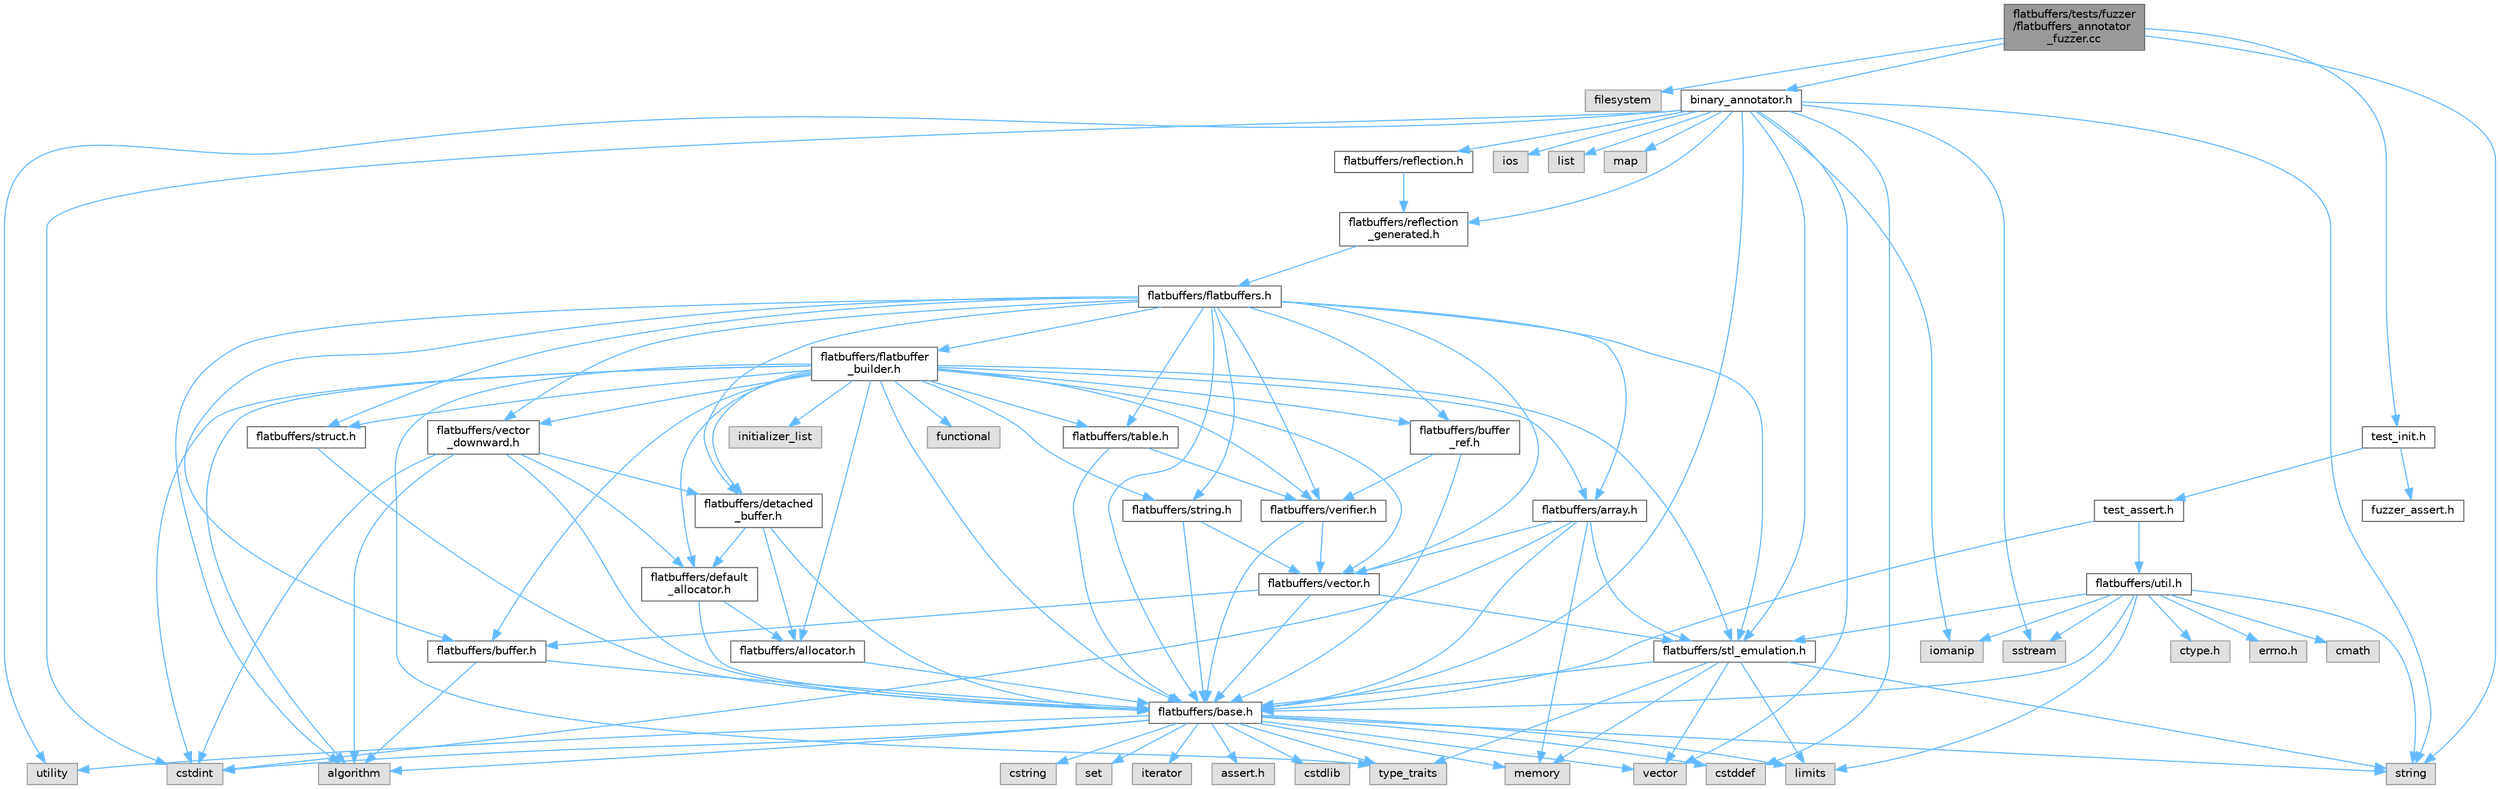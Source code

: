 digraph "flatbuffers/tests/fuzzer/flatbuffers_annotator_fuzzer.cc"
{
 // LATEX_PDF_SIZE
  bgcolor="transparent";
  edge [fontname=Helvetica,fontsize=10,labelfontname=Helvetica,labelfontsize=10];
  node [fontname=Helvetica,fontsize=10,shape=box,height=0.2,width=0.4];
  Node1 [id="Node000001",label="flatbuffers/tests/fuzzer\l/flatbuffers_annotator\l_fuzzer.cc",height=0.2,width=0.4,color="gray40", fillcolor="grey60", style="filled", fontcolor="black",tooltip=" "];
  Node1 -> Node2 [id="edge117_Node000001_Node000002",color="steelblue1",style="solid",tooltip=" "];
  Node2 [id="Node000002",label="filesystem",height=0.2,width=0.4,color="grey60", fillcolor="#E0E0E0", style="filled",tooltip=" "];
  Node1 -> Node3 [id="edge118_Node000001_Node000003",color="steelblue1",style="solid",tooltip=" "];
  Node3 [id="Node000003",label="string",height=0.2,width=0.4,color="grey60", fillcolor="#E0E0E0", style="filled",tooltip=" "];
  Node1 -> Node4 [id="edge119_Node000001_Node000004",color="steelblue1",style="solid",tooltip=" "];
  Node4 [id="Node000004",label="binary_annotator.h",height=0.2,width=0.4,color="grey40", fillcolor="white", style="filled",URL="$binary__annotator_8h.html",tooltip=" "];
  Node4 -> Node5 [id="edge120_Node000004_Node000005",color="steelblue1",style="solid",tooltip=" "];
  Node5 [id="Node000005",label="cstddef",height=0.2,width=0.4,color="grey60", fillcolor="#E0E0E0", style="filled",tooltip=" "];
  Node4 -> Node6 [id="edge121_Node000004_Node000006",color="steelblue1",style="solid",tooltip=" "];
  Node6 [id="Node000006",label="cstdint",height=0.2,width=0.4,color="grey60", fillcolor="#E0E0E0", style="filled",tooltip=" "];
  Node4 -> Node7 [id="edge122_Node000004_Node000007",color="steelblue1",style="solid",tooltip=" "];
  Node7 [id="Node000007",label="iomanip",height=0.2,width=0.4,color="grey60", fillcolor="#E0E0E0", style="filled",tooltip=" "];
  Node4 -> Node8 [id="edge123_Node000004_Node000008",color="steelblue1",style="solid",tooltip=" "];
  Node8 [id="Node000008",label="ios",height=0.2,width=0.4,color="grey60", fillcolor="#E0E0E0", style="filled",tooltip=" "];
  Node4 -> Node9 [id="edge124_Node000004_Node000009",color="steelblue1",style="solid",tooltip=" "];
  Node9 [id="Node000009",label="list",height=0.2,width=0.4,color="grey60", fillcolor="#E0E0E0", style="filled",tooltip=" "];
  Node4 -> Node10 [id="edge125_Node000004_Node000010",color="steelblue1",style="solid",tooltip=" "];
  Node10 [id="Node000010",label="map",height=0.2,width=0.4,color="grey60", fillcolor="#E0E0E0", style="filled",tooltip=" "];
  Node4 -> Node11 [id="edge126_Node000004_Node000011",color="steelblue1",style="solid",tooltip=" "];
  Node11 [id="Node000011",label="sstream",height=0.2,width=0.4,color="grey60", fillcolor="#E0E0E0", style="filled",tooltip=" "];
  Node4 -> Node3 [id="edge127_Node000004_Node000003",color="steelblue1",style="solid",tooltip=" "];
  Node4 -> Node12 [id="edge128_Node000004_Node000012",color="steelblue1",style="solid",tooltip=" "];
  Node12 [id="Node000012",label="utility",height=0.2,width=0.4,color="grey60", fillcolor="#E0E0E0", style="filled",tooltip=" "];
  Node4 -> Node13 [id="edge129_Node000004_Node000013",color="steelblue1",style="solid",tooltip=" "];
  Node13 [id="Node000013",label="vector",height=0.2,width=0.4,color="grey60", fillcolor="#E0E0E0", style="filled",tooltip=" "];
  Node4 -> Node14 [id="edge130_Node000004_Node000014",color="steelblue1",style="solid",tooltip=" "];
  Node14 [id="Node000014",label="flatbuffers/base.h",height=0.2,width=0.4,color="grey40", fillcolor="white", style="filled",URL="$base_8h.html",tooltip=" "];
  Node14 -> Node15 [id="edge131_Node000014_Node000015",color="steelblue1",style="solid",tooltip=" "];
  Node15 [id="Node000015",label="assert.h",height=0.2,width=0.4,color="grey60", fillcolor="#E0E0E0", style="filled",tooltip=" "];
  Node14 -> Node6 [id="edge132_Node000014_Node000006",color="steelblue1",style="solid",tooltip=" "];
  Node14 -> Node5 [id="edge133_Node000014_Node000005",color="steelblue1",style="solid",tooltip=" "];
  Node14 -> Node16 [id="edge134_Node000014_Node000016",color="steelblue1",style="solid",tooltip=" "];
  Node16 [id="Node000016",label="cstdlib",height=0.2,width=0.4,color="grey60", fillcolor="#E0E0E0", style="filled",tooltip=" "];
  Node14 -> Node17 [id="edge135_Node000014_Node000017",color="steelblue1",style="solid",tooltip=" "];
  Node17 [id="Node000017",label="cstring",height=0.2,width=0.4,color="grey60", fillcolor="#E0E0E0", style="filled",tooltip=" "];
  Node14 -> Node12 [id="edge136_Node000014_Node000012",color="steelblue1",style="solid",tooltip=" "];
  Node14 -> Node3 [id="edge137_Node000014_Node000003",color="steelblue1",style="solid",tooltip=" "];
  Node14 -> Node18 [id="edge138_Node000014_Node000018",color="steelblue1",style="solid",tooltip=" "];
  Node18 [id="Node000018",label="type_traits",height=0.2,width=0.4,color="grey60", fillcolor="#E0E0E0", style="filled",tooltip=" "];
  Node14 -> Node13 [id="edge139_Node000014_Node000013",color="steelblue1",style="solid",tooltip=" "];
  Node14 -> Node19 [id="edge140_Node000014_Node000019",color="steelblue1",style="solid",tooltip=" "];
  Node19 [id="Node000019",label="set",height=0.2,width=0.4,color="grey60", fillcolor="#E0E0E0", style="filled",tooltip=" "];
  Node14 -> Node20 [id="edge141_Node000014_Node000020",color="steelblue1",style="solid",tooltip=" "];
  Node20 [id="Node000020",label="algorithm",height=0.2,width=0.4,color="grey60", fillcolor="#E0E0E0", style="filled",tooltip=" "];
  Node14 -> Node21 [id="edge142_Node000014_Node000021",color="steelblue1",style="solid",tooltip=" "];
  Node21 [id="Node000021",label="limits",height=0.2,width=0.4,color="grey60", fillcolor="#E0E0E0", style="filled",tooltip=" "];
  Node14 -> Node22 [id="edge143_Node000014_Node000022",color="steelblue1",style="solid",tooltip=" "];
  Node22 [id="Node000022",label="iterator",height=0.2,width=0.4,color="grey60", fillcolor="#E0E0E0", style="filled",tooltip=" "];
  Node14 -> Node23 [id="edge144_Node000014_Node000023",color="steelblue1",style="solid",tooltip=" "];
  Node23 [id="Node000023",label="memory",height=0.2,width=0.4,color="grey60", fillcolor="#E0E0E0", style="filled",tooltip=" "];
  Node4 -> Node24 [id="edge145_Node000004_Node000024",color="steelblue1",style="solid",tooltip=" "];
  Node24 [id="Node000024",label="flatbuffers/reflection.h",height=0.2,width=0.4,color="grey40", fillcolor="white", style="filled",URL="$reflection_8h.html",tooltip=" "];
  Node24 -> Node25 [id="edge146_Node000024_Node000025",color="steelblue1",style="solid",tooltip=" "];
  Node25 [id="Node000025",label="flatbuffers/reflection\l_generated.h",height=0.2,width=0.4,color="grey40", fillcolor="white", style="filled",URL="$reflection__generated_8h.html",tooltip=" "];
  Node25 -> Node26 [id="edge147_Node000025_Node000026",color="steelblue1",style="solid",tooltip=" "];
  Node26 [id="Node000026",label="flatbuffers/flatbuffers.h",height=0.2,width=0.4,color="grey40", fillcolor="white", style="filled",URL="$flatbuffers_8h.html",tooltip=" "];
  Node26 -> Node20 [id="edge148_Node000026_Node000020",color="steelblue1",style="solid",tooltip=" "];
  Node26 -> Node27 [id="edge149_Node000026_Node000027",color="steelblue1",style="solid",tooltip=" "];
  Node27 [id="Node000027",label="flatbuffers/array.h",height=0.2,width=0.4,color="grey40", fillcolor="white", style="filled",URL="$array_8h.html",tooltip=" "];
  Node27 -> Node6 [id="edge150_Node000027_Node000006",color="steelblue1",style="solid",tooltip=" "];
  Node27 -> Node23 [id="edge151_Node000027_Node000023",color="steelblue1",style="solid",tooltip=" "];
  Node27 -> Node14 [id="edge152_Node000027_Node000014",color="steelblue1",style="solid",tooltip=" "];
  Node27 -> Node28 [id="edge153_Node000027_Node000028",color="steelblue1",style="solid",tooltip=" "];
  Node28 [id="Node000028",label="flatbuffers/stl_emulation.h",height=0.2,width=0.4,color="grey40", fillcolor="white", style="filled",URL="$stl__emulation_8h.html",tooltip=" "];
  Node28 -> Node14 [id="edge154_Node000028_Node000014",color="steelblue1",style="solid",tooltip=" "];
  Node28 -> Node3 [id="edge155_Node000028_Node000003",color="steelblue1",style="solid",tooltip=" "];
  Node28 -> Node18 [id="edge156_Node000028_Node000018",color="steelblue1",style="solid",tooltip=" "];
  Node28 -> Node13 [id="edge157_Node000028_Node000013",color="steelblue1",style="solid",tooltip=" "];
  Node28 -> Node23 [id="edge158_Node000028_Node000023",color="steelblue1",style="solid",tooltip=" "];
  Node28 -> Node21 [id="edge159_Node000028_Node000021",color="steelblue1",style="solid",tooltip=" "];
  Node27 -> Node29 [id="edge160_Node000027_Node000029",color="steelblue1",style="solid",tooltip=" "];
  Node29 [id="Node000029",label="flatbuffers/vector.h",height=0.2,width=0.4,color="grey40", fillcolor="white", style="filled",URL="$vector_8h.html",tooltip=" "];
  Node29 -> Node14 [id="edge161_Node000029_Node000014",color="steelblue1",style="solid",tooltip=" "];
  Node29 -> Node30 [id="edge162_Node000029_Node000030",color="steelblue1",style="solid",tooltip=" "];
  Node30 [id="Node000030",label="flatbuffers/buffer.h",height=0.2,width=0.4,color="grey40", fillcolor="white", style="filled",URL="$buffer_8h.html",tooltip=" "];
  Node30 -> Node20 [id="edge163_Node000030_Node000020",color="steelblue1",style="solid",tooltip=" "];
  Node30 -> Node14 [id="edge164_Node000030_Node000014",color="steelblue1",style="solid",tooltip=" "];
  Node29 -> Node28 [id="edge165_Node000029_Node000028",color="steelblue1",style="solid",tooltip=" "];
  Node26 -> Node14 [id="edge166_Node000026_Node000014",color="steelblue1",style="solid",tooltip=" "];
  Node26 -> Node30 [id="edge167_Node000026_Node000030",color="steelblue1",style="solid",tooltip=" "];
  Node26 -> Node31 [id="edge168_Node000026_Node000031",color="steelblue1",style="solid",tooltip=" "];
  Node31 [id="Node000031",label="flatbuffers/buffer\l_ref.h",height=0.2,width=0.4,color="grey40", fillcolor="white", style="filled",URL="$buffer__ref_8h.html",tooltip=" "];
  Node31 -> Node14 [id="edge169_Node000031_Node000014",color="steelblue1",style="solid",tooltip=" "];
  Node31 -> Node32 [id="edge170_Node000031_Node000032",color="steelblue1",style="solid",tooltip=" "];
  Node32 [id="Node000032",label="flatbuffers/verifier.h",height=0.2,width=0.4,color="grey40", fillcolor="white", style="filled",URL="$verifier_8h.html",tooltip=" "];
  Node32 -> Node14 [id="edge171_Node000032_Node000014",color="steelblue1",style="solid",tooltip=" "];
  Node32 -> Node29 [id="edge172_Node000032_Node000029",color="steelblue1",style="solid",tooltip=" "];
  Node26 -> Node33 [id="edge173_Node000026_Node000033",color="steelblue1",style="solid",tooltip=" "];
  Node33 [id="Node000033",label="flatbuffers/detached\l_buffer.h",height=0.2,width=0.4,color="grey40", fillcolor="white", style="filled",URL="$detached__buffer_8h.html",tooltip=" "];
  Node33 -> Node34 [id="edge174_Node000033_Node000034",color="steelblue1",style="solid",tooltip=" "];
  Node34 [id="Node000034",label="flatbuffers/allocator.h",height=0.2,width=0.4,color="grey40", fillcolor="white", style="filled",URL="$allocator_8h.html",tooltip=" "];
  Node34 -> Node14 [id="edge175_Node000034_Node000014",color="steelblue1",style="solid",tooltip=" "];
  Node33 -> Node14 [id="edge176_Node000033_Node000014",color="steelblue1",style="solid",tooltip=" "];
  Node33 -> Node35 [id="edge177_Node000033_Node000035",color="steelblue1",style="solid",tooltip=" "];
  Node35 [id="Node000035",label="flatbuffers/default\l_allocator.h",height=0.2,width=0.4,color="grey40", fillcolor="white", style="filled",URL="$default__allocator_8h.html",tooltip=" "];
  Node35 -> Node34 [id="edge178_Node000035_Node000034",color="steelblue1",style="solid",tooltip=" "];
  Node35 -> Node14 [id="edge179_Node000035_Node000014",color="steelblue1",style="solid",tooltip=" "];
  Node26 -> Node36 [id="edge180_Node000026_Node000036",color="steelblue1",style="solid",tooltip=" "];
  Node36 [id="Node000036",label="flatbuffers/flatbuffer\l_builder.h",height=0.2,width=0.4,color="grey40", fillcolor="white", style="filled",URL="$flatbuffer__builder_8h.html",tooltip=" "];
  Node36 -> Node20 [id="edge181_Node000036_Node000020",color="steelblue1",style="solid",tooltip=" "];
  Node36 -> Node6 [id="edge182_Node000036_Node000006",color="steelblue1",style="solid",tooltip=" "];
  Node36 -> Node37 [id="edge183_Node000036_Node000037",color="steelblue1",style="solid",tooltip=" "];
  Node37 [id="Node000037",label="functional",height=0.2,width=0.4,color="grey60", fillcolor="#E0E0E0", style="filled",tooltip=" "];
  Node36 -> Node38 [id="edge184_Node000036_Node000038",color="steelblue1",style="solid",tooltip=" "];
  Node38 [id="Node000038",label="initializer_list",height=0.2,width=0.4,color="grey60", fillcolor="#E0E0E0", style="filled",tooltip=" "];
  Node36 -> Node18 [id="edge185_Node000036_Node000018",color="steelblue1",style="solid",tooltip=" "];
  Node36 -> Node34 [id="edge186_Node000036_Node000034",color="steelblue1",style="solid",tooltip=" "];
  Node36 -> Node27 [id="edge187_Node000036_Node000027",color="steelblue1",style="solid",tooltip=" "];
  Node36 -> Node14 [id="edge188_Node000036_Node000014",color="steelblue1",style="solid",tooltip=" "];
  Node36 -> Node30 [id="edge189_Node000036_Node000030",color="steelblue1",style="solid",tooltip=" "];
  Node36 -> Node31 [id="edge190_Node000036_Node000031",color="steelblue1",style="solid",tooltip=" "];
  Node36 -> Node35 [id="edge191_Node000036_Node000035",color="steelblue1",style="solid",tooltip=" "];
  Node36 -> Node33 [id="edge192_Node000036_Node000033",color="steelblue1",style="solid",tooltip=" "];
  Node36 -> Node28 [id="edge193_Node000036_Node000028",color="steelblue1",style="solid",tooltip=" "];
  Node36 -> Node39 [id="edge194_Node000036_Node000039",color="steelblue1",style="solid",tooltip=" "];
  Node39 [id="Node000039",label="flatbuffers/string.h",height=0.2,width=0.4,color="grey40", fillcolor="white", style="filled",URL="$string_8h.html",tooltip=" "];
  Node39 -> Node14 [id="edge195_Node000039_Node000014",color="steelblue1",style="solid",tooltip=" "];
  Node39 -> Node29 [id="edge196_Node000039_Node000029",color="steelblue1",style="solid",tooltip=" "];
  Node36 -> Node40 [id="edge197_Node000036_Node000040",color="steelblue1",style="solid",tooltip=" "];
  Node40 [id="Node000040",label="flatbuffers/struct.h",height=0.2,width=0.4,color="grey40", fillcolor="white", style="filled",URL="$struct_8h.html",tooltip=" "];
  Node40 -> Node14 [id="edge198_Node000040_Node000014",color="steelblue1",style="solid",tooltip=" "];
  Node36 -> Node41 [id="edge199_Node000036_Node000041",color="steelblue1",style="solid",tooltip=" "];
  Node41 [id="Node000041",label="flatbuffers/table.h",height=0.2,width=0.4,color="grey40", fillcolor="white", style="filled",URL="$table_8h.html",tooltip=" "];
  Node41 -> Node14 [id="edge200_Node000041_Node000014",color="steelblue1",style="solid",tooltip=" "];
  Node41 -> Node32 [id="edge201_Node000041_Node000032",color="steelblue1",style="solid",tooltip=" "];
  Node36 -> Node29 [id="edge202_Node000036_Node000029",color="steelblue1",style="solid",tooltip=" "];
  Node36 -> Node42 [id="edge203_Node000036_Node000042",color="steelblue1",style="solid",tooltip=" "];
  Node42 [id="Node000042",label="flatbuffers/vector\l_downward.h",height=0.2,width=0.4,color="grey40", fillcolor="white", style="filled",URL="$vector__downward_8h.html",tooltip=" "];
  Node42 -> Node20 [id="edge204_Node000042_Node000020",color="steelblue1",style="solid",tooltip=" "];
  Node42 -> Node6 [id="edge205_Node000042_Node000006",color="steelblue1",style="solid",tooltip=" "];
  Node42 -> Node14 [id="edge206_Node000042_Node000014",color="steelblue1",style="solid",tooltip=" "];
  Node42 -> Node35 [id="edge207_Node000042_Node000035",color="steelblue1",style="solid",tooltip=" "];
  Node42 -> Node33 [id="edge208_Node000042_Node000033",color="steelblue1",style="solid",tooltip=" "];
  Node36 -> Node32 [id="edge209_Node000036_Node000032",color="steelblue1",style="solid",tooltip=" "];
  Node26 -> Node28 [id="edge210_Node000026_Node000028",color="steelblue1",style="solid",tooltip=" "];
  Node26 -> Node39 [id="edge211_Node000026_Node000039",color="steelblue1",style="solid",tooltip=" "];
  Node26 -> Node40 [id="edge212_Node000026_Node000040",color="steelblue1",style="solid",tooltip=" "];
  Node26 -> Node41 [id="edge213_Node000026_Node000041",color="steelblue1",style="solid",tooltip=" "];
  Node26 -> Node29 [id="edge214_Node000026_Node000029",color="steelblue1",style="solid",tooltip=" "];
  Node26 -> Node42 [id="edge215_Node000026_Node000042",color="steelblue1",style="solid",tooltip=" "];
  Node26 -> Node32 [id="edge216_Node000026_Node000032",color="steelblue1",style="solid",tooltip=" "];
  Node4 -> Node25 [id="edge217_Node000004_Node000025",color="steelblue1",style="solid",tooltip=" "];
  Node4 -> Node28 [id="edge218_Node000004_Node000028",color="steelblue1",style="solid",tooltip=" "];
  Node1 -> Node43 [id="edge219_Node000001_Node000043",color="steelblue1",style="solid",tooltip=" "];
  Node43 [id="Node000043",label="test_init.h",height=0.2,width=0.4,color="grey40", fillcolor="white", style="filled",URL="$test__init_8h.html",tooltip=" "];
  Node43 -> Node44 [id="edge220_Node000043_Node000044",color="steelblue1",style="solid",tooltip=" "];
  Node44 [id="Node000044",label="fuzzer_assert.h",height=0.2,width=0.4,color="grey40", fillcolor="white", style="filled",URL="$fuzzer__assert_8h.html",tooltip=" "];
  Node43 -> Node45 [id="edge221_Node000043_Node000045",color="steelblue1",style="solid",tooltip=" "];
  Node45 [id="Node000045",label="test_assert.h",height=0.2,width=0.4,color="grey40", fillcolor="white", style="filled",URL="$test__assert_8h.html",tooltip=" "];
  Node45 -> Node14 [id="edge222_Node000045_Node000014",color="steelblue1",style="solid",tooltip=" "];
  Node45 -> Node46 [id="edge223_Node000045_Node000046",color="steelblue1",style="solid",tooltip=" "];
  Node46 [id="Node000046",label="flatbuffers/util.h",height=0.2,width=0.4,color="grey40", fillcolor="white", style="filled",URL="$util_8h.html",tooltip=" "];
  Node46 -> Node47 [id="edge224_Node000046_Node000047",color="steelblue1",style="solid",tooltip=" "];
  Node47 [id="Node000047",label="ctype.h",height=0.2,width=0.4,color="grey60", fillcolor="#E0E0E0", style="filled",tooltip=" "];
  Node46 -> Node48 [id="edge225_Node000046_Node000048",color="steelblue1",style="solid",tooltip=" "];
  Node48 [id="Node000048",label="errno.h",height=0.2,width=0.4,color="grey60", fillcolor="#E0E0E0", style="filled",tooltip=" "];
  Node46 -> Node14 [id="edge226_Node000046_Node000014",color="steelblue1",style="solid",tooltip=" "];
  Node46 -> Node28 [id="edge227_Node000046_Node000028",color="steelblue1",style="solid",tooltip=" "];
  Node46 -> Node7 [id="edge228_Node000046_Node000007",color="steelblue1",style="solid",tooltip=" "];
  Node46 -> Node11 [id="edge229_Node000046_Node000011",color="steelblue1",style="solid",tooltip=" "];
  Node46 -> Node49 [id="edge230_Node000046_Node000049",color="steelblue1",style="solid",tooltip=" "];
  Node49 [id="Node000049",label="cmath",height=0.2,width=0.4,color="grey60", fillcolor="#E0E0E0", style="filled",tooltip=" "];
  Node46 -> Node21 [id="edge231_Node000046_Node000021",color="steelblue1",style="solid",tooltip=" "];
  Node46 -> Node3 [id="edge232_Node000046_Node000003",color="steelblue1",style="solid",tooltip=" "];
}
